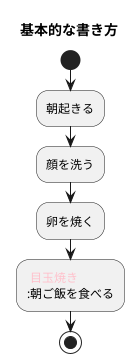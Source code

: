 @startuml アクティビティ図
title 基本的な書き方
start
:朝起きる;
:顔を洗う;
:卵を焼く;
:<color:pink> 目玉焼き
:朝ご飯を食べる;
stop
@enduml